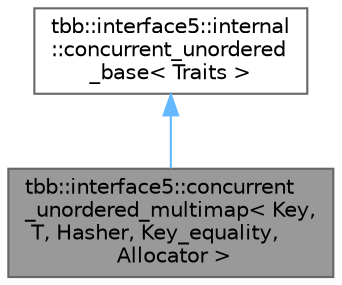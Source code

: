 digraph "tbb::interface5::concurrent_unordered_multimap&lt; Key, T, Hasher, Key_equality, Allocator &gt;"
{
 // LATEX_PDF_SIZE
  bgcolor="transparent";
  edge [fontname=Helvetica,fontsize=10,labelfontname=Helvetica,labelfontsize=10];
  node [fontname=Helvetica,fontsize=10,shape=box,height=0.2,width=0.4];
  Node1 [id="Node000001",label="tbb::interface5::concurrent\l_unordered_multimap\< Key,\l T, Hasher, Key_equality,\l Allocator \>",height=0.2,width=0.4,color="gray40", fillcolor="grey60", style="filled", fontcolor="black",tooltip=" "];
  Node2 -> Node1 [id="edge1_Node000001_Node000002",dir="back",color="steelblue1",style="solid",tooltip=" "];
  Node2 [id="Node000002",label="tbb::interface5::internal\l::concurrent_unordered\l_base\< Traits \>",height=0.2,width=0.4,color="gray40", fillcolor="white", style="filled",URL="$classtbb_1_1interface5_1_1internal_1_1concurrent__unordered__base.html",tooltip=" "];
}
